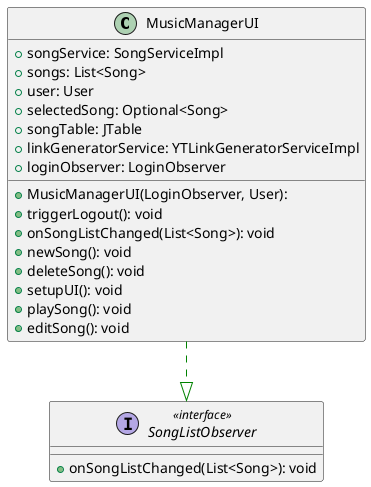 @startuml

top to bottom direction
skinparam linetype ortho

class MusicManagerUI {
  + MusicManagerUI(LoginObserver, User): 
  + songService: SongServiceImpl
  + songs: List<Song>
  + user: User
  + selectedSong: Optional<Song>
  + songTable: JTable
  + linkGeneratorService: YTLinkGeneratorServiceImpl
  + loginObserver: LoginObserver
  + triggerLogout(): void
  + onSongListChanged(List<Song>): void
  + newSong(): void
  + deleteSong(): void
  + setupUI(): void
  + playSong(): void
  + editSong(): void
}
interface SongListObserver << interface >> {
  + onSongListChanged(List<Song>): void
}

MusicManagerUI    -[#008200,dashed]-^  SongListObserver 
@enduml
